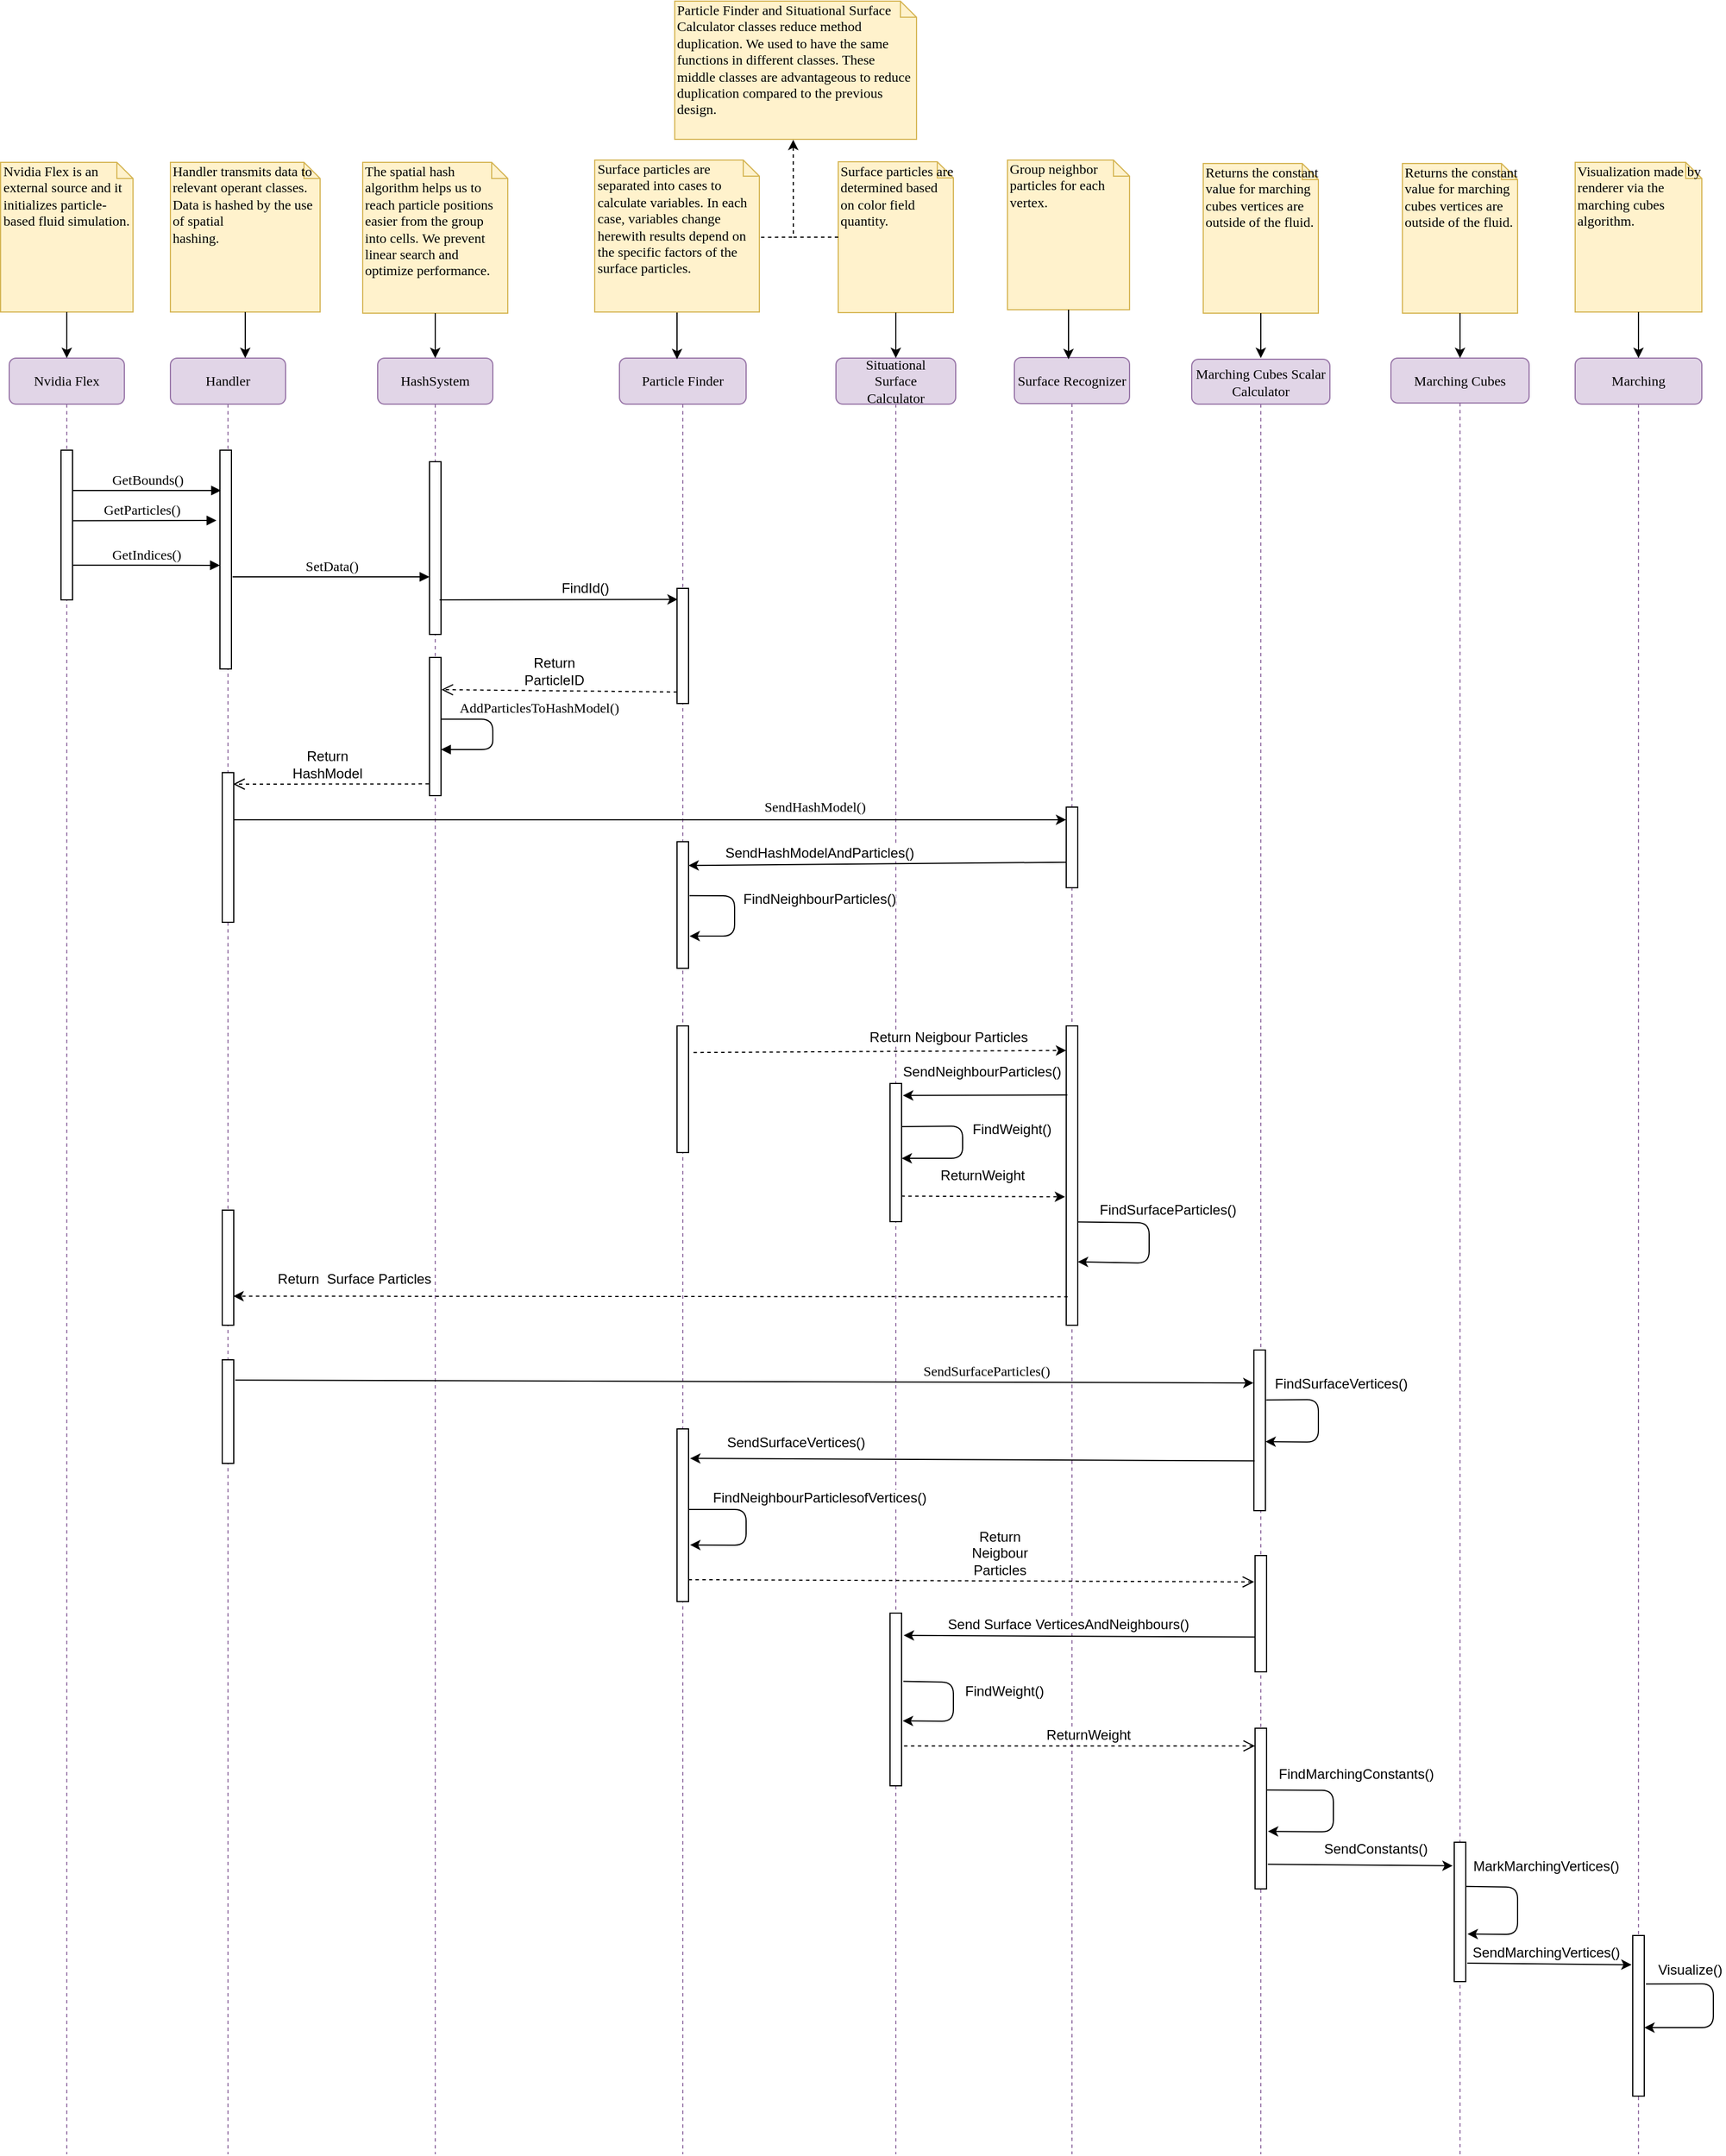 <mxfile version="12.8.5" type="device"><diagram name="Page-1" id="13e1069c-82ec-6db2-03f1-153e76fe0fe0"><mxGraphModel dx="2480" dy="2147" grid="1" gridSize="10" guides="1" tooltips="1" connect="1" arrows="1" fold="1" page="1" pageScale="1" pageWidth="1100" pageHeight="850" background="#ffffff" math="0" shadow="0"><root><mxCell id="0"/><mxCell id="1" parent="0"/><mxCell id="7baba1c4bc27f4b0-2" value="Handler" style="shape=umlLifeline;perimeter=lifelinePerimeter;whiteSpace=wrap;html=1;container=1;collapsible=0;recursiveResize=0;outlineConnect=0;rounded=1;shadow=0;comic=0;labelBackgroundColor=none;strokeColor=#9673a6;strokeWidth=1;fillColor=#e1d5e7;fontFamily=Verdana;fontSize=12;align=center;" parent="1" vertex="1"><mxGeometry x="240" y="80" width="100" height="1560" as="geometry"/></mxCell><mxCell id="7baba1c4bc27f4b0-10" value="" style="html=1;points=[];perimeter=orthogonalPerimeter;rounded=0;shadow=0;comic=0;labelBackgroundColor=none;strokeWidth=1;fontFamily=Verdana;fontSize=12;align=center;" parent="7baba1c4bc27f4b0-2" vertex="1"><mxGeometry x="43" y="80" width="10" height="190" as="geometry"/></mxCell><mxCell id="hEBUDntWvY3rTQj2GPV6-22" value="" style="html=1;points=[];perimeter=orthogonalPerimeter;rounded=0;shadow=0;comic=0;labelBackgroundColor=none;strokeWidth=1;fontFamily=Verdana;fontSize=12;align=center;" parent="7baba1c4bc27f4b0-2" vertex="1"><mxGeometry x="45" y="360" width="10" height="130" as="geometry"/></mxCell><mxCell id="hEBUDntWvY3rTQj2GPV6-45" value="" style="html=1;points=[];perimeter=orthogonalPerimeter;rounded=0;shadow=0;comic=0;labelBackgroundColor=none;strokeWidth=1;fontFamily=Verdana;fontSize=12;align=center;" parent="7baba1c4bc27f4b0-2" vertex="1"><mxGeometry x="45" y="740" width="10" height="100" as="geometry"/></mxCell><mxCell id="hEBUDntWvY3rTQj2GPV6-52" value="" style="html=1;points=[];perimeter=orthogonalPerimeter;rounded=0;shadow=0;comic=0;labelBackgroundColor=none;strokeWidth=1;fontFamily=Verdana;fontSize=12;align=center;" parent="7baba1c4bc27f4b0-2" vertex="1"><mxGeometry x="45" y="870" width="10" height="90" as="geometry"/></mxCell><mxCell id="7baba1c4bc27f4b0-4" value="Situational&lt;br&gt;Surface&lt;br&gt;Calculator" style="shape=umlLifeline;perimeter=lifelinePerimeter;whiteSpace=wrap;html=1;container=1;collapsible=0;recursiveResize=0;outlineConnect=0;rounded=1;shadow=0;comic=0;labelBackgroundColor=none;strokeColor=#9673a6;strokeWidth=1;fillColor=#e1d5e7;fontFamily=Verdana;fontSize=12;align=center;size=40;" parent="1" vertex="1"><mxGeometry x="818" y="80" width="104" height="1560" as="geometry"/></mxCell><mxCell id="hEBUDntWvY3rTQj2GPV6-38" value="" style="html=1;points=[];perimeter=orthogonalPerimeter;rounded=0;shadow=0;comic=0;labelBackgroundColor=none;strokeColor=#000000;strokeWidth=1;fillColor=#FFFFFF;fontFamily=Verdana;fontSize=12;fontColor=#000000;align=center;" parent="7baba1c4bc27f4b0-4" vertex="1"><mxGeometry x="47" y="630" width="10" height="120" as="geometry"/></mxCell><mxCell id="hEBUDntWvY3rTQj2GPV6-65" value="" style="html=1;points=[];perimeter=orthogonalPerimeter;rounded=0;shadow=0;comic=0;labelBackgroundColor=none;strokeColor=#000000;strokeWidth=1;fillColor=#FFFFFF;fontFamily=Verdana;fontSize=12;fontColor=#000000;align=center;" parent="7baba1c4bc27f4b0-4" vertex="1"><mxGeometry x="47" y="1090" width="10" height="150" as="geometry"/></mxCell><mxCell id="4_Rc2BJLs7DhH4y-D21d-21" value="" style="endArrow=classic;html=1;entryX=1;entryY=0.542;entryDx=0;entryDy=0;entryPerimeter=0;exitX=0.974;exitY=0.312;exitDx=0;exitDy=0;exitPerimeter=0;" parent="7baba1c4bc27f4b0-4" source="hEBUDntWvY3rTQj2GPV6-38" target="hEBUDntWvY3rTQj2GPV6-38" edge="1"><mxGeometry width="50" height="50" relative="1" as="geometry"><mxPoint x="140" y="690" as="sourcePoint"/><mxPoint x="140" y="670" as="targetPoint"/><Array as="points"><mxPoint x="110" y="667"/><mxPoint x="110" y="695"/></Array></mxGeometry></mxCell><mxCell id="4_Rc2BJLs7DhH4y-D21d-39" value="" style="endArrow=classic;html=1;entryX=1.1;entryY=0.624;entryDx=0;entryDy=0;entryPerimeter=0;exitX=1.157;exitY=0.395;exitDx=0;exitDy=0;exitPerimeter=0;" parent="7baba1c4bc27f4b0-4" source="hEBUDntWvY3rTQj2GPV6-65" target="hEBUDntWvY3rTQj2GPV6-65" edge="1"><mxGeometry width="50" height="50" relative="1" as="geometry"><mxPoint x="92" y="1210" as="sourcePoint"/><mxPoint x="142" y="1160" as="targetPoint"/><Array as="points"><mxPoint x="102" y="1150"/><mxPoint x="102" y="1184"/></Array></mxGeometry></mxCell><mxCell id="7baba1c4bc27f4b0-5" value="Surface Recognizer" style="shape=umlLifeline;perimeter=lifelinePerimeter;whiteSpace=wrap;html=1;container=1;collapsible=0;recursiveResize=0;outlineConnect=0;rounded=1;shadow=0;comic=0;labelBackgroundColor=none;strokeColor=#9673a6;strokeWidth=1;fillColor=#e1d5e7;fontFamily=Verdana;fontSize=12;align=center;" parent="1" vertex="1"><mxGeometry x="973" y="79.5" width="100" height="1560.5" as="geometry"/></mxCell><mxCell id="hEBUDntWvY3rTQj2GPV6-39" value="" style="html=1;points=[];perimeter=orthogonalPerimeter;rounded=0;shadow=0;comic=0;labelBackgroundColor=none;strokeColor=#000000;strokeWidth=1;fillColor=#FFFFFF;fontFamily=Verdana;fontSize=12;fontColor=#000000;align=center;" parent="7baba1c4bc27f4b0-5" vertex="1"><mxGeometry x="45" y="580.5" width="10" height="260" as="geometry"/></mxCell><mxCell id="hEBUDntWvY3rTQj2GPV6-25" value="" style="html=1;points=[];perimeter=orthogonalPerimeter;rounded=0;shadow=0;comic=0;labelBackgroundColor=none;strokeColor=#000000;strokeWidth=1;fillColor=#FFFFFF;fontFamily=Verdana;fontSize=12;fontColor=#000000;align=center;" parent="7baba1c4bc27f4b0-5" vertex="1"><mxGeometry x="45" y="390.5" width="10" height="70" as="geometry"/></mxCell><mxCell id="4_Rc2BJLs7DhH4y-D21d-25" value="" style="endArrow=classic;html=1;exitX=0.977;exitY=0.655;exitDx=0;exitDy=0;exitPerimeter=0;entryX=1;entryY=0.788;entryDx=0;entryDy=0;entryPerimeter=0;" parent="7baba1c4bc27f4b0-5" source="hEBUDntWvY3rTQj2GPV6-39" target="hEBUDntWvY3rTQj2GPV6-39" edge="1"><mxGeometry width="50" height="50" relative="1" as="geometry"><mxPoint x="117" y="770.5" as="sourcePoint"/><mxPoint x="127" y="810.5" as="targetPoint"/><Array as="points"><mxPoint x="117" y="751.5"/><mxPoint x="117" y="786.5"/></Array></mxGeometry></mxCell><mxCell id="7baba1c4bc27f4b0-6" value="Marching Cubes" style="shape=umlLifeline;perimeter=lifelinePerimeter;whiteSpace=wrap;html=1;container=1;collapsible=0;recursiveResize=0;outlineConnect=0;rounded=1;shadow=0;comic=0;labelBackgroundColor=none;strokeColor=#9673a6;strokeWidth=1;fillColor=#e1d5e7;fontFamily=Verdana;fontSize=12;align=center;size=39;" parent="1" vertex="1"><mxGeometry x="1300" y="80" width="120" height="1560" as="geometry"/></mxCell><mxCell id="hEBUDntWvY3rTQj2GPV6-73" value="" style="html=1;points=[];perimeter=orthogonalPerimeter;rounded=0;shadow=0;comic=0;labelBackgroundColor=none;strokeWidth=1;fontFamily=Verdana;fontSize=12;align=center;" parent="7baba1c4bc27f4b0-6" vertex="1"><mxGeometry x="55" y="1289" width="10" height="121" as="geometry"/></mxCell><mxCell id="4_Rc2BJLs7DhH4y-D21d-45" value="" style="endArrow=classic;html=1;exitX=1.01;exitY=0.317;exitDx=0;exitDy=0;exitPerimeter=0;entryX=1.152;entryY=0.659;entryDx=0;entryDy=0;entryPerimeter=0;" parent="7baba1c4bc27f4b0-6" source="hEBUDntWvY3rTQj2GPV6-73" target="hEBUDntWvY3rTQj2GPV6-73" edge="1"><mxGeometry width="50" height="50" relative="1" as="geometry"><mxPoint x="120" y="1379" as="sourcePoint"/><mxPoint x="130" y="1369" as="targetPoint"/><Array as="points"><mxPoint x="110" y="1328"/><mxPoint x="110" y="1369"/></Array></mxGeometry></mxCell><mxCell id="4_Rc2BJLs7DhH4y-D21d-47" value="&lt;span style=&quot;background-color: rgb(255 , 255 , 255)&quot;&gt;MarkMarchingVertices()&lt;/span&gt;" style="text;html=1;strokeColor=none;fillColor=none;align=center;verticalAlign=middle;whiteSpace=wrap;rounded=0;" parent="7baba1c4bc27f4b0-6" vertex="1"><mxGeometry x="70" y="1299" width="130" height="21" as="geometry"/></mxCell><mxCell id="7baba1c4bc27f4b0-7" value="Marching" style="shape=umlLifeline;perimeter=lifelinePerimeter;whiteSpace=wrap;html=1;container=1;collapsible=0;recursiveResize=0;outlineConnect=0;rounded=1;shadow=0;comic=0;labelBackgroundColor=none;strokeColor=#9673a6;strokeWidth=1;fillColor=#e1d5e7;fontFamily=Verdana;fontSize=12;align=center;" parent="1" vertex="1"><mxGeometry x="1460" y="80" width="110" height="1560" as="geometry"/></mxCell><mxCell id="hEBUDntWvY3rTQj2GPV6-76" value="" style="html=1;points=[];perimeter=orthogonalPerimeter;rounded=0;shadow=0;comic=0;labelBackgroundColor=none;strokeWidth=1;fontFamily=Verdana;fontSize=12;align=center;" parent="7baba1c4bc27f4b0-7" vertex="1"><mxGeometry x="50" y="1370" width="10" height="139.5" as="geometry"/></mxCell><mxCell id="4_Rc2BJLs7DhH4y-D21d-50" value="" style="endArrow=classic;html=1;exitX=1.143;exitY=0.302;exitDx=0;exitDy=0;exitPerimeter=0;" parent="7baba1c4bc27f4b0-7" source="hEBUDntWvY3rTQj2GPV6-76" target="hEBUDntWvY3rTQj2GPV6-76" edge="1"><mxGeometry width="50" height="50" relative="1" as="geometry"><mxPoint x="150" y="1450" as="sourcePoint"/><mxPoint x="200" y="1400" as="targetPoint"/><Array as="points"><mxPoint x="120" y="1412"/><mxPoint x="120" y="1450"/></Array></mxGeometry></mxCell><mxCell id="4_Rc2BJLs7DhH4y-D21d-51" value="&lt;span style=&quot;background-color: rgb(255 , 255 , 255)&quot;&gt;Visualize()&lt;/span&gt;" style="text;html=1;strokeColor=none;fillColor=none;align=center;verticalAlign=middle;whiteSpace=wrap;rounded=0;" parent="7baba1c4bc27f4b0-7" vertex="1"><mxGeometry x="70" y="1390" width="60" height="20" as="geometry"/></mxCell><mxCell id="7baba1c4bc27f4b0-8" value="Nvidia Flex" style="shape=umlLifeline;perimeter=lifelinePerimeter;whiteSpace=wrap;html=1;container=1;collapsible=0;recursiveResize=0;outlineConnect=0;rounded=1;shadow=0;comic=0;labelBackgroundColor=none;strokeColor=#9673a6;strokeWidth=1;fillColor=#e1d5e7;fontFamily=Verdana;fontSize=12;align=center;" parent="1" vertex="1"><mxGeometry x="100" y="80" width="100" height="1560" as="geometry"/></mxCell><mxCell id="7baba1c4bc27f4b0-9" value="" style="html=1;points=[];perimeter=orthogonalPerimeter;rounded=0;shadow=0;comic=0;labelBackgroundColor=none;strokeColor=#000000;strokeWidth=1;fillColor=#FFFFFF;fontFamily=Verdana;fontSize=12;fontColor=#000000;align=center;" parent="7baba1c4bc27f4b0-8" vertex="1"><mxGeometry x="45" y="80" width="10" height="130" as="geometry"/></mxCell><mxCell id="7baba1c4bc27f4b0-11" value="GetBounds()" style="html=1;verticalAlign=bottom;endArrow=block;labelBackgroundColor=none;fontFamily=Verdana;fontSize=12;edgeStyle=elbowEdgeStyle;elbow=vertical;entryX=0.098;entryY=0.185;entryDx=0;entryDy=0;entryPerimeter=0;" parent="1" source="7baba1c4bc27f4b0-9" target="7baba1c4bc27f4b0-10" edge="1"><mxGeometry relative="1" as="geometry"><mxPoint x="220" y="190" as="sourcePoint"/><mxPoint x="280" y="190" as="targetPoint"/><mxPoint as="offset"/></mxGeometry></mxCell><mxCell id="7baba1c4bc27f4b0-40" value="Nvidia Flex is an external source and it initializes particle-based fluid simulation." style="shape=note;whiteSpace=wrap;html=1;size=14;verticalAlign=top;align=left;spacingTop=-6;rounded=0;shadow=0;comic=0;labelBackgroundColor=none;strokeColor=#d6b656;strokeWidth=1;fillColor=#fff2cc;fontFamily=Verdana;fontSize=12;" parent="1" vertex="1"><mxGeometry x="92.5" y="-90" width="115" height="130" as="geometry"/></mxCell><mxCell id="7baba1c4bc27f4b0-41" value="&lt;div&gt;Handler transmits data to relevant operant classes.&lt;/div&gt;&lt;div&gt;Data is hashed by the use of spatial&lt;/div&gt;&lt;div&gt;hashing.&lt;/div&gt;" style="shape=note;whiteSpace=wrap;html=1;size=14;verticalAlign=top;align=left;spacingTop=-6;rounded=0;shadow=0;comic=0;labelBackgroundColor=none;strokeColor=#d6b656;strokeWidth=1;fillColor=#fff2cc;fontFamily=Verdana;fontSize=12;" parent="1" vertex="1"><mxGeometry x="240" y="-90" width="130" height="130" as="geometry"/></mxCell><mxCell id="7baba1c4bc27f4b0-43" value="Surface particles are determined based on color field quantity." style="shape=note;whiteSpace=wrap;html=1;size=14;verticalAlign=top;align=left;spacingTop=-6;rounded=0;shadow=0;comic=0;labelBackgroundColor=none;strokeColor=#d6b656;strokeWidth=1;fillColor=#fff2cc;fontFamily=Verdana;fontSize=12;" parent="1" vertex="1"><mxGeometry x="820" y="-90.5" width="100" height="131" as="geometry"/></mxCell><mxCell id="7baba1c4bc27f4b0-44" value="Group neighbor particles for each vertex." style="shape=note;whiteSpace=wrap;html=1;size=14;verticalAlign=top;align=left;spacingTop=-6;rounded=0;shadow=0;comic=0;labelBackgroundColor=none;strokeColor=#d6b656;strokeWidth=1;fillColor=#fff2cc;fontFamily=Verdana;fontSize=12;" parent="1" vertex="1"><mxGeometry x="967" y="-92" width="106" height="130" as="geometry"/></mxCell><mxCell id="7baba1c4bc27f4b0-45" value="Returns the constant value for marching cubes vertices are outside of the fluid." style="shape=note;whiteSpace=wrap;html=1;size=14;verticalAlign=top;align=left;spacingTop=-6;rounded=0;shadow=0;comic=0;labelBackgroundColor=none;strokeColor=#d6b656;strokeWidth=1;fillColor=#fff2cc;fontFamily=Verdana;fontSize=12;" parent="1" vertex="1"><mxGeometry x="1310" y="-89" width="100" height="130" as="geometry"/></mxCell><mxCell id="7baba1c4bc27f4b0-46" value="Visualization made by renderer via the marching cubes algorithm." style="shape=note;whiteSpace=wrap;html=1;size=14;verticalAlign=top;align=left;spacingTop=-6;rounded=0;shadow=0;comic=0;labelBackgroundColor=none;strokeColor=#d6b656;strokeWidth=1;fillColor=#fff2cc;fontFamily=Verdana;fontSize=12;" parent="1" vertex="1"><mxGeometry x="1460" y="-90" width="110" height="130" as="geometry"/></mxCell><mxCell id="W0gwNZ72z7WJFVbE36PU-11" value="" style="endArrow=classic;html=1;entryX=0.5;entryY=0;entryDx=0;entryDy=0;entryPerimeter=0;exitX=0.5;exitY=1;exitDx=0;exitDy=0;exitPerimeter=0;" parent="1" source="7baba1c4bc27f4b0-43" target="7baba1c4bc27f4b0-4" edge="1"><mxGeometry width="50" height="50" relative="1" as="geometry"><mxPoint x="888" y="2" as="sourcePoint"/><mxPoint x="885" y="60" as="targetPoint"/></mxGeometry></mxCell><mxCell id="W0gwNZ72z7WJFVbE36PU-47" value="" style="endArrow=classic;html=1;exitX=0.5;exitY=1;exitDx=0;exitDy=0;exitPerimeter=0;" parent="1" source="7baba1c4bc27f4b0-44" edge="1"><mxGeometry width="50" height="50" relative="1" as="geometry"><mxPoint x="1019.5" y="1" as="sourcePoint"/><mxPoint x="1020" y="81" as="targetPoint"/></mxGeometry></mxCell><mxCell id="thmLyIMEidw3zFrrZxu3-3" value="GetIndices()" style="html=1;verticalAlign=bottom;endArrow=block;labelBackgroundColor=none;fontFamily=Verdana;fontSize=12;edgeStyle=elbowEdgeStyle;elbow=vertical;" parent="1" target="7baba1c4bc27f4b0-10" edge="1"><mxGeometry x="0.005" relative="1" as="geometry"><mxPoint x="154.5" y="259.824" as="sourcePoint"/><mxPoint x="280" y="260" as="targetPoint"/><mxPoint as="offset"/></mxGeometry></mxCell><mxCell id="thmLyIMEidw3zFrrZxu3-4" value="&lt;span&gt;&lt;div&gt;The spatial hash algorithm helps us to reach particle positions easier from the group into cells.&amp;nbsp;&lt;span&gt;We prevent linear search and optimize performance.&lt;/span&gt;&lt;/div&gt;&lt;/span&gt;" style="shape=note;whiteSpace=wrap;html=1;size=14;verticalAlign=top;align=left;spacingTop=-6;rounded=0;shadow=0;comic=0;labelBackgroundColor=none;strokeColor=#d6b656;strokeWidth=1;fillColor=#fff2cc;fontFamily=Verdana;fontSize=12;" parent="1" vertex="1"><mxGeometry x="407" y="-90" width="126" height="131" as="geometry"/></mxCell><mxCell id="thmLyIMEidw3zFrrZxu3-9" value="HashSystem" style="shape=umlLifeline;perimeter=lifelinePerimeter;whiteSpace=wrap;html=1;container=1;collapsible=0;recursiveResize=0;outlineConnect=0;rounded=1;shadow=0;comic=0;labelBackgroundColor=none;strokeColor=#9673a6;strokeWidth=1;fillColor=#e1d5e7;fontFamily=Verdana;fontSize=12;align=center;" parent="1" vertex="1"><mxGeometry x="420" y="80" width="100" height="1560" as="geometry"/></mxCell><mxCell id="thmLyIMEidw3zFrrZxu3-10" value="" style="html=1;points=[];perimeter=orthogonalPerimeter;rounded=0;shadow=0;comic=0;labelBackgroundColor=none;strokeColor=#000000;strokeWidth=1;fillColor=#FFFFFF;fontFamily=Verdana;fontSize=12;fontColor=#000000;align=center;" parent="thmLyIMEidw3zFrrZxu3-9" vertex="1"><mxGeometry x="45" y="90" width="10" height="150" as="geometry"/></mxCell><mxCell id="hEBUDntWvY3rTQj2GPV6-19" value="" style="html=1;points=[];perimeter=orthogonalPerimeter;rounded=0;shadow=0;comic=0;labelBackgroundColor=none;strokeColor=#000000;strokeWidth=1;fillColor=#FFFFFF;fontFamily=Verdana;fontSize=12;fontColor=#000000;align=center;" parent="thmLyIMEidw3zFrrZxu3-9" vertex="1"><mxGeometry x="45" y="260" width="10" height="120" as="geometry"/></mxCell><mxCell id="hEBUDntWvY3rTQj2GPV6-21" value="AddParticlesToHashModel()" style="html=1;verticalAlign=bottom;endArrow=block;labelBackgroundColor=none;fontFamily=Verdana;fontSize=12;edgeStyle=elbowEdgeStyle;elbow=vertical;exitX=1.033;exitY=0.447;exitDx=0;exitDy=0;exitPerimeter=0;" parent="thmLyIMEidw3zFrrZxu3-9" source="hEBUDntWvY3rTQj2GPV6-19" target="hEBUDntWvY3rTQj2GPV6-19" edge="1"><mxGeometry x="-0.23" y="40" relative="1" as="geometry"><mxPoint x="55" y="320" as="sourcePoint"/><mxPoint x="260" y="320" as="targetPoint"/><mxPoint as="offset"/><Array as="points"><mxPoint x="100" y="340"/><mxPoint x="200" y="340"/><mxPoint x="210" y="315"/><mxPoint x="160" y="350"/><mxPoint x="170" y="340"/></Array></mxGeometry></mxCell><mxCell id="thmLyIMEidw3zFrrZxu3-15" value="" style="endArrow=classic;html=1;exitX=0.5;exitY=1;exitDx=0;exitDy=0;exitPerimeter=0;" parent="1" source="thmLyIMEidw3zFrrZxu3-4" edge="1"><mxGeometry width="50" height="50" relative="1" as="geometry"><mxPoint x="470" as="sourcePoint"/><mxPoint x="470" y="80" as="targetPoint"/></mxGeometry></mxCell><mxCell id="jO3Ke4_9_Hu5m7IePTyo-2" value="GetParticles()" style="html=1;verticalAlign=bottom;endArrow=block;labelBackgroundColor=none;fontFamily=Verdana;fontSize=12;edgeStyle=elbowEdgeStyle;elbow=vertical;exitX=0.981;exitY=0.471;exitDx=0;exitDy=0;exitPerimeter=0;" parent="1" source="7baba1c4bc27f4b0-9" edge="1"><mxGeometry x="-0.043" relative="1" as="geometry"><mxPoint x="160" y="220.324" as="sourcePoint"/><mxPoint x="280" y="221" as="targetPoint"/><mxPoint as="offset"/><Array as="points"><mxPoint x="280" y="221"/></Array></mxGeometry></mxCell><mxCell id="jO3Ke4_9_Hu5m7IePTyo-7" value="SetData()" style="html=1;verticalAlign=bottom;endArrow=block;labelBackgroundColor=none;fontFamily=Verdana;fontSize=12;edgeStyle=elbowEdgeStyle;elbow=vertical;entryX=0;entryY=0.669;entryDx=0;entryDy=0;entryPerimeter=0;" parent="1" target="thmLyIMEidw3zFrrZxu3-10" edge="1"><mxGeometry x="0.005" relative="1" as="geometry"><mxPoint x="294" y="270" as="sourcePoint"/><mxPoint x="428" y="270.167" as="targetPoint"/><mxPoint as="offset"/><Array as="points"><mxPoint x="300" y="270"/></Array></mxGeometry></mxCell><mxCell id="fwc2nKVZ2qZYVodxFQTU-7" value="Particle Finder" style="shape=umlLifeline;perimeter=lifelinePerimeter;whiteSpace=wrap;html=1;container=1;collapsible=0;recursiveResize=0;outlineConnect=0;rounded=1;shadow=0;comic=0;labelBackgroundColor=none;strokeColor=#9673a6;strokeWidth=1;fillColor=#e1d5e7;fontFamily=Verdana;fontSize=12;align=center;size=40;" parent="1" vertex="1"><mxGeometry x="630" y="80" width="110" height="1560" as="geometry"/></mxCell><mxCell id="hEBUDntWvY3rTQj2GPV6-13" value="" style="html=1;points=[];perimeter=orthogonalPerimeter;rounded=0;shadow=0;comic=0;labelBackgroundColor=none;strokeColor=#000000;strokeWidth=1;fillColor=#FFFFFF;fontFamily=Verdana;fontSize=12;fontColor=#000000;align=center;" parent="fwc2nKVZ2qZYVodxFQTU-7" vertex="1"><mxGeometry x="50" y="200" width="10" height="100" as="geometry"/></mxCell><mxCell id="hEBUDntWvY3rTQj2GPV6-60" value="" style="html=1;points=[];perimeter=orthogonalPerimeter;rounded=0;shadow=0;comic=0;labelBackgroundColor=none;strokeColor=#000000;strokeWidth=1;fillColor=#FFFFFF;fontFamily=Verdana;fontSize=12;fontColor=#000000;align=center;" parent="fwc2nKVZ2qZYVodxFQTU-7" vertex="1"><mxGeometry x="50" y="930" width="10" height="150" as="geometry"/></mxCell><mxCell id="4_Rc2BJLs7DhH4y-D21d-16" value="" style="html=1;points=[];perimeter=orthogonalPerimeter;rounded=0;shadow=0;comic=0;labelBackgroundColor=none;strokeColor=#000000;strokeWidth=1;fillColor=#FFFFFF;fontFamily=Verdana;fontSize=12;fontColor=#000000;align=center;" parent="fwc2nKVZ2qZYVodxFQTU-7" vertex="1"><mxGeometry x="50" y="580" width="10" height="110" as="geometry"/></mxCell><mxCell id="4_Rc2BJLs7DhH4y-D21d-35" value="" style="endArrow=classic;html=1;entryX=1.134;entryY=0.672;entryDx=0;entryDy=0;entryPerimeter=0;" parent="fwc2nKVZ2qZYVodxFQTU-7" source="hEBUDntWvY3rTQj2GPV6-60" target="hEBUDntWvY3rTQj2GPV6-60" edge="1"><mxGeometry width="50" height="50" relative="1" as="geometry"><mxPoint x="130" y="1000" as="sourcePoint"/><mxPoint x="160" y="990" as="targetPoint"/><Array as="points"><mxPoint x="110" y="1000"/><mxPoint x="110" y="1031"/></Array></mxGeometry></mxCell><mxCell id="fwc2nKVZ2qZYVodxFQTU-11" value="" style="endArrow=classic;html=1;exitX=0.5;exitY=1;exitDx=0;exitDy=0;exitPerimeter=0;" parent="1" source="fwc2nKVZ2qZYVodxFQTU-12" edge="1"><mxGeometry width="50" height="50" relative="1" as="geometry"><mxPoint x="680" y="1" as="sourcePoint"/><mxPoint x="680" y="81" as="targetPoint"/></mxGeometry></mxCell><mxCell id="fwc2nKVZ2qZYVodxFQTU-12" value="&lt;span&gt;Surface particles are separated into cases to calculate variables. In each case, variables change herewith results depend on the specific factors of the surface particles.&lt;br&gt;&lt;/span&gt;" style="shape=note;whiteSpace=wrap;html=1;size=14;verticalAlign=top;align=left;spacingTop=-6;rounded=0;shadow=0;comic=0;labelBackgroundColor=none;strokeColor=#d6b656;strokeWidth=1;fillColor=#fff2cc;fontFamily=Verdana;fontSize=12;" parent="1" vertex="1"><mxGeometry x="608.5" y="-92" width="143" height="132" as="geometry"/></mxCell><mxCell id="9C8MPk3YeWFGT6z12qa2-3" value="&lt;span&gt;&lt;div&gt;&lt;span&gt;Particle Finder and Situational Surface Calculator classes reduce method duplication. We used to have the same functions in different classes. These middle classes are advantageous to reduce duplication compared to the previous design.&lt;/span&gt;&lt;br&gt;&lt;/div&gt;&lt;/span&gt;" style="shape=note;whiteSpace=wrap;html=1;size=14;verticalAlign=top;align=left;spacingTop=-6;rounded=0;shadow=0;comic=0;labelBackgroundColor=none;strokeColor=#d6b656;strokeWidth=1;fillColor=#fff2cc;fontFamily=Verdana;fontSize=12;" parent="1" vertex="1"><mxGeometry x="678" y="-230" width="210" height="120" as="geometry"/></mxCell><mxCell id="hEBUDntWvY3rTQj2GPV6-3" value="Marching Cubes Scalar Calculator" style="shape=umlLifeline;perimeter=lifelinePerimeter;whiteSpace=wrap;html=1;container=1;collapsible=0;recursiveResize=0;outlineConnect=0;rounded=1;shadow=0;comic=0;labelBackgroundColor=none;strokeColor=#9673a6;strokeWidth=1;fillColor=#e1d5e7;fontFamily=Verdana;fontSize=12;align=center;size=39;" parent="1" vertex="1"><mxGeometry x="1127" y="81" width="120" height="1559" as="geometry"/></mxCell><mxCell id="hEBUDntWvY3rTQj2GPV6-48" value="" style="html=1;points=[];perimeter=orthogonalPerimeter;rounded=0;shadow=0;comic=0;labelBackgroundColor=none;strokeWidth=1;fontFamily=Verdana;fontSize=12;align=center;" parent="hEBUDntWvY3rTQj2GPV6-3" vertex="1"><mxGeometry x="54" y="860.5" width="10" height="139.5" as="geometry"/></mxCell><mxCell id="hEBUDntWvY3rTQj2GPV6-63" value="" style="html=1;points=[];perimeter=orthogonalPerimeter;rounded=0;shadow=0;comic=0;labelBackgroundColor=none;strokeWidth=1;fontFamily=Verdana;fontSize=12;align=center;" parent="hEBUDntWvY3rTQj2GPV6-3" vertex="1"><mxGeometry x="55" y="1039" width="10" height="101" as="geometry"/></mxCell><mxCell id="4_Rc2BJLs7DhH4y-D21d-33" value="" style="endArrow=classic;html=1;exitX=1.067;exitY=0.311;exitDx=0;exitDy=0;exitPerimeter=0;entryX=1;entryY=0.57;entryDx=0;entryDy=0;entryPerimeter=0;" parent="hEBUDntWvY3rTQj2GPV6-3" source="hEBUDntWvY3rTQj2GPV6-48" target="hEBUDntWvY3rTQj2GPV6-48" edge="1"><mxGeometry width="50" height="50" relative="1" as="geometry"><mxPoint x="10" y="940.5" as="sourcePoint"/><mxPoint x="130" y="910.5" as="targetPoint"/><Array as="points"><mxPoint x="110" y="903.5"/><mxPoint x="110" y="940.5"/></Array></mxGeometry></mxCell><mxCell id="4_Rc2BJLs7DhH4y-D21d-34" value="&lt;span style=&quot;background-color: rgb(255 , 255 , 255)&quot;&gt;FindSurfaceVertices()&lt;/span&gt;" style="text;html=1;strokeColor=none;fillColor=none;align=center;verticalAlign=middle;whiteSpace=wrap;rounded=0;" parent="hEBUDntWvY3rTQj2GPV6-3" vertex="1"><mxGeometry x="70" y="880.5" width="120" height="19.5" as="geometry"/></mxCell><mxCell id="hEBUDntWvY3rTQj2GPV6-70" value="" style="html=1;points=[];perimeter=orthogonalPerimeter;rounded=0;shadow=0;comic=0;labelBackgroundColor=none;strokeWidth=1;fontFamily=Verdana;fontSize=12;align=center;" parent="hEBUDntWvY3rTQj2GPV6-3" vertex="1"><mxGeometry x="55" y="1189" width="10" height="139.5" as="geometry"/></mxCell><mxCell id="4_Rc2BJLs7DhH4y-D21d-41" value="" style="endArrow=classic;html=1;entryX=1.114;entryY=0.642;entryDx=0;entryDy=0;entryPerimeter=0;exitX=1;exitY=0.384;exitDx=0;exitDy=0;exitPerimeter=0;" parent="hEBUDntWvY3rTQj2GPV6-3" source="hEBUDntWvY3rTQj2GPV6-70" target="hEBUDntWvY3rTQj2GPV6-70" edge="1"><mxGeometry width="50" height="50" relative="1" as="geometry"><mxPoint x="163" y="1239" as="sourcePoint"/><mxPoint x="173" y="1229" as="targetPoint"/><Array as="points"><mxPoint x="123" y="1243"/><mxPoint x="123" y="1279"/></Array></mxGeometry></mxCell><mxCell id="hEBUDntWvY3rTQj2GPV6-6" value="Returns the constant value for marching cubes vertices are outside of the fluid." style="shape=note;whiteSpace=wrap;html=1;size=14;verticalAlign=top;align=left;spacingTop=-6;rounded=0;shadow=0;comic=0;labelBackgroundColor=none;strokeColor=#d6b656;strokeWidth=1;fillColor=#fff2cc;fontFamily=Verdana;fontSize=12;" parent="1" vertex="1"><mxGeometry x="1137" y="-89" width="100" height="130" as="geometry"/></mxCell><mxCell id="hEBUDntWvY3rTQj2GPV6-9" value="" style="endArrow=classic;html=1;exitX=0.5;exitY=1;exitDx=0;exitDy=0;exitPerimeter=0;" parent="1" source="hEBUDntWvY3rTQj2GPV6-6" edge="1"><mxGeometry width="50" height="50" relative="1" as="geometry"><mxPoint x="1030" y="11" as="sourcePoint"/><mxPoint x="1187" y="80" as="targetPoint"/></mxGeometry></mxCell><mxCell id="hEBUDntWvY3rTQj2GPV6-18" value="&lt;span style=&quot;background-color: rgb(255 , 255 , 255)&quot;&gt;&lt;span style=&quot;font-size: 12px ; white-space: normal&quot;&gt;Return ParticleID&lt;/span&gt;&lt;/span&gt;" style="html=1;verticalAlign=bottom;endArrow=open;dashed=1;endSize=8;entryX=1.04;entryY=0.233;entryDx=0;entryDy=0;entryPerimeter=0;" parent="1" target="hEBUDntWvY3rTQj2GPV6-19" edge="1"><mxGeometry x="0.046" relative="1" as="geometry"><mxPoint x="680" y="370" as="sourcePoint"/><mxPoint x="480" y="370" as="targetPoint"/><mxPoint as="offset"/></mxGeometry></mxCell><mxCell id="hEBUDntWvY3rTQj2GPV6-23" value="&lt;span style=&quot;background-color: rgb(255 , 255 , 255)&quot;&gt;&lt;span style=&quot;font-size: 12px ; white-space: normal&quot;&gt;Return HashModel&lt;/span&gt;&lt;/span&gt;" style="html=1;verticalAlign=bottom;endArrow=open;dashed=1;endSize=8;exitX=-0.049;exitY=0.915;exitDx=0;exitDy=0;exitPerimeter=0;entryX=0.951;entryY=0.077;entryDx=0;entryDy=0;entryPerimeter=0;" parent="1" source="hEBUDntWvY3rTQj2GPV6-19" target="hEBUDntWvY3rTQj2GPV6-22" edge="1"><mxGeometry x="0.046" relative="1" as="geometry"><mxPoint x="465" y="450" as="sourcePoint"/><mxPoint x="300" y="450" as="targetPoint"/><mxPoint as="offset"/></mxGeometry></mxCell><mxCell id="hEBUDntWvY3rTQj2GPV6-26" value="" style="html=1;points=[];perimeter=orthogonalPerimeter;rounded=0;shadow=0;comic=0;labelBackgroundColor=none;strokeColor=#000000;strokeWidth=1;fillColor=#FFFFFF;fontFamily=Verdana;fontSize=12;fontColor=#000000;align=center;" parent="1" vertex="1"><mxGeometry x="680" y="500" width="10" height="110" as="geometry"/></mxCell><mxCell id="hEBUDntWvY3rTQj2GPV6-46" value="" style="endArrow=classic;html=1;entryX=0.967;entryY=0.747;entryDx=0;entryDy=0;entryPerimeter=0;exitX=0.125;exitY=0.905;exitDx=0;exitDy=0;exitPerimeter=0;dashed=1;" parent="1" source="hEBUDntWvY3rTQj2GPV6-39" target="hEBUDntWvY3rTQj2GPV6-45" edge="1"><mxGeometry width="50" height="50" relative="1" as="geometry"><mxPoint x="590" y="1040" as="sourcePoint"/><mxPoint x="640" y="990" as="targetPoint"/></mxGeometry></mxCell><mxCell id="hEBUDntWvY3rTQj2GPV6-47" value="Return&amp;nbsp; Surface Particles" style="text;html=1;strokeColor=none;fillColor=none;align=center;verticalAlign=middle;whiteSpace=wrap;rounded=0;fontStyle=0" parent="1" vertex="1"><mxGeometry x="310" y="870" width="180" height="20" as="geometry"/></mxCell><mxCell id="hEBUDntWvY3rTQj2GPV6-57" value="&lt;span style=&quot;background-color: rgb(255 , 255 , 255)&quot;&gt;&lt;span style=&quot;font-size: 12px ; white-space: normal&quot;&gt;Return Neigbour Particles&lt;/span&gt;&lt;/span&gt;" style="html=1;verticalAlign=bottom;endArrow=open;dashed=1;endSize=8;exitX=1;exitY=0.873;exitDx=0;exitDy=0;exitPerimeter=0;entryX=-0.071;entryY=0.227;entryDx=0;entryDy=0;entryPerimeter=0;" parent="1" source="hEBUDntWvY3rTQj2GPV6-60" target="hEBUDntWvY3rTQj2GPV6-63" edge="1"><mxGeometry x="0.099" relative="1" as="geometry"><mxPoint x="717.83" y="1309.33" as="sourcePoint"/><mxPoint x="1170" y="1320" as="targetPoint"/><mxPoint as="offset"/></mxGeometry></mxCell><mxCell id="hEBUDntWvY3rTQj2GPV6-61" value="" style="endArrow=classic;html=1;exitX=0.069;exitY=0.69;exitDx=0;exitDy=0;exitPerimeter=0;entryX=1.134;entryY=0.171;entryDx=0;entryDy=0;entryPerimeter=0;" parent="1" source="hEBUDntWvY3rTQj2GPV6-48" target="hEBUDntWvY3rTQj2GPV6-60" edge="1"><mxGeometry width="50" height="50" relative="1" as="geometry"><mxPoint x="1183" y="1190" as="sourcePoint"/><mxPoint x="460.0" y="1196.62" as="targetPoint"/></mxGeometry></mxCell><mxCell id="hEBUDntWvY3rTQj2GPV6-62" value="SendSurfaceVertices()" style="text;html=1;align=center;verticalAlign=middle;resizable=0;points=[];labelBackgroundColor=#ffffff;" parent="hEBUDntWvY3rTQj2GPV6-61" vertex="1" connectable="0"><mxGeometry x="0.21" y="-3" relative="1" as="geometry"><mxPoint x="-102.0" y="-11.43" as="offset"/></mxGeometry></mxCell><mxCell id="hEBUDntWvY3rTQj2GPV6-69" value="&lt;span style=&quot;background-color: rgb(255 , 255 , 255)&quot;&gt;&lt;span style=&quot;font-size: 12px ; white-space: normal&quot;&gt;ReturnWeight&lt;/span&gt;&lt;/span&gt;" style="html=1;verticalAlign=bottom;endArrow=open;dashed=1;endSize=8;exitX=1.214;exitY=0.769;exitDx=0;exitDy=0;exitPerimeter=0;" parent="1" source="hEBUDntWvY3rTQj2GPV6-65" target="hEBUDntWvY3rTQj2GPV6-70" edge="1"><mxGeometry x="0.046" relative="1" as="geometry"><mxPoint x="892.25" y="1340" as="sourcePoint"/><mxPoint x="1182" y="1341" as="targetPoint"/><mxPoint as="offset"/></mxGeometry></mxCell><mxCell id="4_Rc2BJLs7DhH4y-D21d-1" value="" style="endArrow=classic;html=1;exitX=0.88;exitY=0.8;exitDx=0;exitDy=0;exitPerimeter=0;entryX=0.06;entryY=0.096;entryDx=0;entryDy=0;entryPerimeter=0;" parent="1" source="thmLyIMEidw3zFrrZxu3-10" target="hEBUDntWvY3rTQj2GPV6-13" edge="1"><mxGeometry width="50" height="50" relative="1" as="geometry"><mxPoint x="520" y="310" as="sourcePoint"/><mxPoint x="570" y="260" as="targetPoint"/></mxGeometry></mxCell><mxCell id="4_Rc2BJLs7DhH4y-D21d-2" value="FindId()" style="text;html=1;align=center;verticalAlign=middle;resizable=0;points=[];autosize=1;" parent="1" vertex="1"><mxGeometry x="570" y="270" width="60" height="20" as="geometry"/></mxCell><mxCell id="4_Rc2BJLs7DhH4y-D21d-3" value="" style="endArrow=classic;html=1;exitX=0.956;exitY=0.315;exitDx=0;exitDy=0;exitPerimeter=0;" parent="1" source="hEBUDntWvY3rTQj2GPV6-22" target="hEBUDntWvY3rTQj2GPV6-25" edge="1"><mxGeometry width="50" height="50" relative="1" as="geometry"><mxPoint x="550" y="520" as="sourcePoint"/><mxPoint x="600" y="470" as="targetPoint"/></mxGeometry></mxCell><mxCell id="4_Rc2BJLs7DhH4y-D21d-4" value="&lt;span style=&quot;font-family: &amp;#34;verdana&amp;#34; ; white-space: nowrap&quot;&gt;SendHashModel()&lt;/span&gt;" style="text;html=1;strokeColor=none;fillColor=none;align=center;verticalAlign=middle;whiteSpace=wrap;rounded=0;" parent="1" vertex="1"><mxGeometry x="740" y="460" width="120" height="20" as="geometry"/></mxCell><mxCell id="4_Rc2BJLs7DhH4y-D21d-6" value="" style="endArrow=classic;html=1;entryX=0.986;entryY=0.188;entryDx=0;entryDy=0;entryPerimeter=0;exitX=-0.011;exitY=0.684;exitDx=0;exitDy=0;exitPerimeter=0;" parent="1" source="hEBUDntWvY3rTQj2GPV6-25" target="hEBUDntWvY3rTQj2GPV6-26" edge="1"><mxGeometry width="50" height="50" relative="1" as="geometry"><mxPoint x="900" y="560" as="sourcePoint"/><mxPoint x="950" y="510" as="targetPoint"/></mxGeometry></mxCell><mxCell id="4_Rc2BJLs7DhH4y-D21d-8" value="&lt;span style=&quot;background-color: rgb(255 , 255 , 255)&quot;&gt;SendHashModelAndParticles()&lt;/span&gt;" style="text;html=1;strokeColor=none;fillColor=none;align=center;verticalAlign=middle;whiteSpace=wrap;rounded=0;" parent="1" vertex="1"><mxGeometry x="720" y="500" width="168" height="20" as="geometry"/></mxCell><mxCell id="4_Rc2BJLs7DhH4y-D21d-11" value="" style="endArrow=classic;html=1;exitX=1.081;exitY=0.426;exitDx=0;exitDy=0;exitPerimeter=0;entryX=1.081;entryY=0.746;entryDx=0;entryDy=0;entryPerimeter=0;" parent="1" source="hEBUDntWvY3rTQj2GPV6-26" target="hEBUDntWvY3rTQj2GPV6-26" edge="1"><mxGeometry width="50" height="50" relative="1" as="geometry"><mxPoint x="740" y="620" as="sourcePoint"/><mxPoint x="770" y="630" as="targetPoint"/><Array as="points"><mxPoint x="730" y="547"/><mxPoint x="730" y="582"/></Array></mxGeometry></mxCell><mxCell id="4_Rc2BJLs7DhH4y-D21d-13" value="&lt;span style=&quot;white-space: nowrap ; background-color: rgb(255 , 255 , 255)&quot;&gt;FindNeighbourParticles()&lt;/span&gt;" style="text;html=1;strokeColor=none;fillColor=none;align=center;verticalAlign=middle;whiteSpace=wrap;rounded=0;" parent="1" vertex="1"><mxGeometry x="734" y="540" width="140" height="20" as="geometry"/></mxCell><mxCell id="4_Rc2BJLs7DhH4y-D21d-14" value="" style="endArrow=classic;html=1;exitX=1.429;exitY=0.21;exitDx=0;exitDy=0;exitPerimeter=0;dashed=1;entryX=0;entryY=0.082;entryDx=0;entryDy=0;entryPerimeter=0;" parent="1" source="4_Rc2BJLs7DhH4y-D21d-16" target="hEBUDntWvY3rTQj2GPV6-39" edge="1"><mxGeometry width="50" height="50" relative="1" as="geometry"><mxPoint x="780" y="650" as="sourcePoint"/><mxPoint x="830" y="600" as="targetPoint"/></mxGeometry></mxCell><mxCell id="4_Rc2BJLs7DhH4y-D21d-17" value="&lt;span style=&quot;background-color: rgb(255 , 255 , 255)&quot;&gt;Return Neigbour Particles&lt;/span&gt;" style="text;html=1;strokeColor=none;fillColor=none;align=center;verticalAlign=middle;whiteSpace=wrap;rounded=0;" parent="1" vertex="1"><mxGeometry x="836" y="660" width="160" height="20" as="geometry"/></mxCell><mxCell id="4_Rc2BJLs7DhH4y-D21d-18" value="" style="endArrow=classic;html=1;entryX=1.117;entryY=0.087;entryDx=0;entryDy=0;entryPerimeter=0;" parent="1" target="hEBUDntWvY3rTQj2GPV6-38" edge="1"><mxGeometry width="50" height="50" relative="1" as="geometry"><mxPoint x="1019" y="720" as="sourcePoint"/><mxPoint x="886" y="702" as="targetPoint"/></mxGeometry></mxCell><mxCell id="4_Rc2BJLs7DhH4y-D21d-19" value="&lt;span style=&quot;background-color: rgb(255 , 255 , 255)&quot;&gt;SendNeighbourParticles()&lt;/span&gt;" style="text;html=1;strokeColor=none;fillColor=none;align=center;verticalAlign=middle;whiteSpace=wrap;rounded=0;" parent="1" vertex="1"><mxGeometry x="874" y="690" width="142" height="20" as="geometry"/></mxCell><mxCell id="4_Rc2BJLs7DhH4y-D21d-22" value="FindWeight()" style="text;html=1;strokeColor=none;fillColor=none;align=center;verticalAlign=middle;whiteSpace=wrap;rounded=0;" parent="1" vertex="1"><mxGeometry x="936" y="740" width="70" height="20" as="geometry"/></mxCell><mxCell id="4_Rc2BJLs7DhH4y-D21d-23" value="" style="endArrow=classic;html=1;dashed=1;entryX=-0.093;entryY=0.571;entryDx=0;entryDy=0;entryPerimeter=0;exitX=0.983;exitY=0.815;exitDx=0;exitDy=0;exitPerimeter=0;" parent="1" source="hEBUDntWvY3rTQj2GPV6-38" target="hEBUDntWvY3rTQj2GPV6-39" edge="1"><mxGeometry width="50" height="50" relative="1" as="geometry"><mxPoint x="910" y="860" as="sourcePoint"/><mxPoint x="960" y="810" as="targetPoint"/></mxGeometry></mxCell><mxCell id="4_Rc2BJLs7DhH4y-D21d-24" value="&lt;span style=&quot;background-color: rgb(255 , 255 , 255)&quot;&gt;ReturnWeight&lt;/span&gt;" style="text;html=1;strokeColor=none;fillColor=none;align=center;verticalAlign=middle;whiteSpace=wrap;rounded=0;" parent="1" vertex="1"><mxGeometry x="901.5" y="780" width="87" height="20" as="geometry"/></mxCell><mxCell id="4_Rc2BJLs7DhH4y-D21d-26" value="&lt;span style=&quot;background-color: rgb(255 , 255 , 255)&quot;&gt;FindSurfaceParticles()&lt;/span&gt;" style="text;html=1;strokeColor=none;fillColor=none;align=center;verticalAlign=middle;whiteSpace=wrap;rounded=0;" parent="1" vertex="1"><mxGeometry x="1040" y="810" width="133" height="20" as="geometry"/></mxCell><mxCell id="4_Rc2BJLs7DhH4y-D21d-31" value="&lt;span style=&quot;font-family: &amp;#34;verdana&amp;#34; ; white-space: nowrap&quot;&gt;SendSurfaceParticles()&lt;/span&gt;" style="text;html=1;strokeColor=none;fillColor=none;align=center;verticalAlign=middle;whiteSpace=wrap;rounded=0;" parent="1" vertex="1"><mxGeometry x="874" y="950" width="150" height="20" as="geometry"/></mxCell><mxCell id="4_Rc2BJLs7DhH4y-D21d-30" value="" style="endArrow=classic;html=1;exitX=1.12;exitY=0.196;exitDx=0;exitDy=0;exitPerimeter=0;entryX=-0.033;entryY=0.205;entryDx=0;entryDy=0;entryPerimeter=0;" parent="1" source="hEBUDntWvY3rTQj2GPV6-52" target="hEBUDntWvY3rTQj2GPV6-48" edge="1"><mxGeometry width="50" height="50" relative="1" as="geometry"><mxPoint x="500" y="1020" as="sourcePoint"/><mxPoint x="1189" y="968" as="targetPoint"/></mxGeometry></mxCell><mxCell id="4_Rc2BJLs7DhH4y-D21d-36" value="&lt;span style=&quot;white-space: nowrap ; background-color: rgb(255 , 255 , 255)&quot;&gt;FindNeighbourParticlesofVertices()&lt;/span&gt;" style="text;html=1;strokeColor=none;fillColor=none;align=center;verticalAlign=middle;whiteSpace=wrap;rounded=0;" parent="1" vertex="1"><mxGeometry x="709" y="1060" width="190" height="20" as="geometry"/></mxCell><mxCell id="4_Rc2BJLs7DhH4y-D21d-37" value="" style="endArrow=classic;html=1;entryX=1.186;entryY=0.129;entryDx=0;entryDy=0;entryPerimeter=0;exitX=-0.031;exitY=0.701;exitDx=0;exitDy=0;exitPerimeter=0;" parent="1" source="hEBUDntWvY3rTQj2GPV6-63" target="hEBUDntWvY3rTQj2GPV6-65" edge="1"><mxGeometry width="50" height="50" relative="1" as="geometry"><mxPoint x="1060" y="1230" as="sourcePoint"/><mxPoint x="1110" y="1180" as="targetPoint"/></mxGeometry></mxCell><mxCell id="4_Rc2BJLs7DhH4y-D21d-38" value="&lt;span style=&quot;white-space: nowrap ; background-color: rgb(255 , 255 , 255)&quot;&gt;Send Surface VerticesAndNeighbours()&lt;/span&gt;" style="text;html=1;strokeColor=none;fillColor=none;align=center;verticalAlign=middle;whiteSpace=wrap;rounded=0;" parent="1" vertex="1"><mxGeometry x="908" y="1170" width="224" height="20" as="geometry"/></mxCell><mxCell id="4_Rc2BJLs7DhH4y-D21d-40" value="&lt;span style=&quot;background-color: rgb(255 , 255 , 255)&quot;&gt;FindWeight()&lt;/span&gt;" style="text;html=1;strokeColor=none;fillColor=none;align=center;verticalAlign=middle;whiteSpace=wrap;rounded=0;" parent="1" vertex="1"><mxGeometry x="923" y="1230" width="83" height="15" as="geometry"/></mxCell><mxCell id="4_Rc2BJLs7DhH4y-D21d-42" value="&lt;span style=&quot;background-color: rgb(255 , 255 , 255)&quot;&gt;FindMarchingConstants()&lt;/span&gt;" style="text;html=1;strokeColor=none;fillColor=none;align=center;verticalAlign=middle;whiteSpace=wrap;rounded=0;" parent="1" vertex="1"><mxGeometry x="1200" y="1300" width="140" height="20" as="geometry"/></mxCell><mxCell id="4_Rc2BJLs7DhH4y-D21d-43" value="" style="endArrow=classic;html=1;exitX=1.114;exitY=0.847;exitDx=0;exitDy=0;exitPerimeter=0;entryX=-0.134;entryY=0.169;entryDx=0;entryDy=0;entryPerimeter=0;" parent="1" source="hEBUDntWvY3rTQj2GPV6-70" target="hEBUDntWvY3rTQj2GPV6-73" edge="1"><mxGeometry width="50" height="50" relative="1" as="geometry"><mxPoint x="1240" y="1440" as="sourcePoint"/><mxPoint x="1290" y="1390" as="targetPoint"/></mxGeometry></mxCell><mxCell id="4_Rc2BJLs7DhH4y-D21d-44" value="&lt;span style=&quot;background-color: rgb(255 , 255 , 255)&quot;&gt;SendConstants()&lt;/span&gt;" style="text;html=1;strokeColor=none;fillColor=none;align=center;verticalAlign=middle;whiteSpace=wrap;rounded=0;" parent="1" vertex="1"><mxGeometry x="1237" y="1370" width="100" height="10" as="geometry"/></mxCell><mxCell id="4_Rc2BJLs7DhH4y-D21d-48" value="" style="endArrow=classic;html=1;entryX=-0.1;entryY=0.182;entryDx=0;entryDy=0;entryPerimeter=0;exitX=1.133;exitY=0.868;exitDx=0;exitDy=0;exitPerimeter=0;" parent="1" source="hEBUDntWvY3rTQj2GPV6-73" target="hEBUDntWvY3rTQj2GPV6-76" edge="1"><mxGeometry width="50" height="50" relative="1" as="geometry"><mxPoint x="1410" y="1520" as="sourcePoint"/><mxPoint x="1460" y="1470" as="targetPoint"/></mxGeometry></mxCell><mxCell id="4_Rc2BJLs7DhH4y-D21d-49" value="&lt;span style=&quot;background-color: rgb(255 , 255 , 255)&quot;&gt;SendMarchingVertices()&lt;/span&gt;" style="text;html=1;strokeColor=none;fillColor=none;align=center;verticalAlign=middle;whiteSpace=wrap;rounded=0;" parent="1" vertex="1"><mxGeometry x="1370" y="1460" width="130" height="10" as="geometry"/></mxCell><mxCell id="4_Rc2BJLs7DhH4y-D21d-53" value="" style="endArrow=classic;html=1;exitX=0.5;exitY=1;exitDx=0;exitDy=0;exitPerimeter=0;entryX=0.5;entryY=0;entryDx=0;entryDy=0;entryPerimeter=0;" parent="1" source="7baba1c4bc27f4b0-40" target="7baba1c4bc27f4b0-8" edge="1"><mxGeometry width="50" height="50" relative="1" as="geometry"><mxPoint x="130" y="100" as="sourcePoint"/><mxPoint x="150" y="80" as="targetPoint"/></mxGeometry></mxCell><mxCell id="4_Rc2BJLs7DhH4y-D21d-54" value="" style="endArrow=classic;html=1;exitX=0.5;exitY=1;exitDx=0;exitDy=0;exitPerimeter=0;entryX=0.65;entryY=0;entryDx=0;entryDy=0;entryPerimeter=0;" parent="1" source="7baba1c4bc27f4b0-41" target="7baba1c4bc27f4b0-2" edge="1"><mxGeometry width="50" height="50" relative="1" as="geometry"><mxPoint x="220" y="90" as="sourcePoint"/><mxPoint x="270" y="40" as="targetPoint"/></mxGeometry></mxCell><mxCell id="4_Rc2BJLs7DhH4y-D21d-56" value="" style="endArrow=classic;html=1;exitX=0.5;exitY=1;exitDx=0;exitDy=0;exitPerimeter=0;" parent="1" source="7baba1c4bc27f4b0-45" edge="1"><mxGeometry width="50" height="50" relative="1" as="geometry"><mxPoint x="1350" y="90" as="sourcePoint"/><mxPoint x="1360" y="80" as="targetPoint"/></mxGeometry></mxCell><mxCell id="4_Rc2BJLs7DhH4y-D21d-59" value="" style="endArrow=classic;html=1;exitX=0.5;exitY=1;exitDx=0;exitDy=0;exitPerimeter=0;entryX=0.5;entryY=0;entryDx=0;entryDy=0;entryPerimeter=0;" parent="1" source="7baba1c4bc27f4b0-46" target="7baba1c4bc27f4b0-7" edge="1"><mxGeometry width="50" height="50" relative="1" as="geometry"><mxPoint x="1600" y="60" as="sourcePoint"/><mxPoint x="1520" y="70" as="targetPoint"/></mxGeometry></mxCell><mxCell id="9C8MPk3YeWFGT6z12qa2-5" value="" style="endArrow=classic;html=1;entryX=0.49;entryY=1.003;entryDx=0;entryDy=0;entryPerimeter=0;exitX=0;exitY=0.5;exitDx=0;exitDy=0;exitPerimeter=0;dashed=1;rounded=0;" parent="1" source="7baba1c4bc27f4b0-43" target="9C8MPk3YeWFGT6z12qa2-3" edge="1"><mxGeometry width="50" height="50" relative="1" as="geometry"><mxPoint x="840" y="-150" as="sourcePoint"/><mxPoint x="890" y="-200" as="targetPoint"/><Array as="points"><mxPoint x="781" y="-25"/></Array></mxGeometry></mxCell><mxCell id="ZcXVwOTtxYECrsRioJfq-1" value="" style="endArrow=none;dashed=1;html=1;exitX=1.003;exitY=0.516;exitDx=0;exitDy=0;exitPerimeter=0;" edge="1" parent="1"><mxGeometry width="50" height="50" relative="1" as="geometry"><mxPoint x="752.929" y="-24.888" as="sourcePoint"/><mxPoint x="781" y="-25" as="targetPoint"/></mxGeometry></mxCell></root></mxGraphModel></diagram></mxfile>